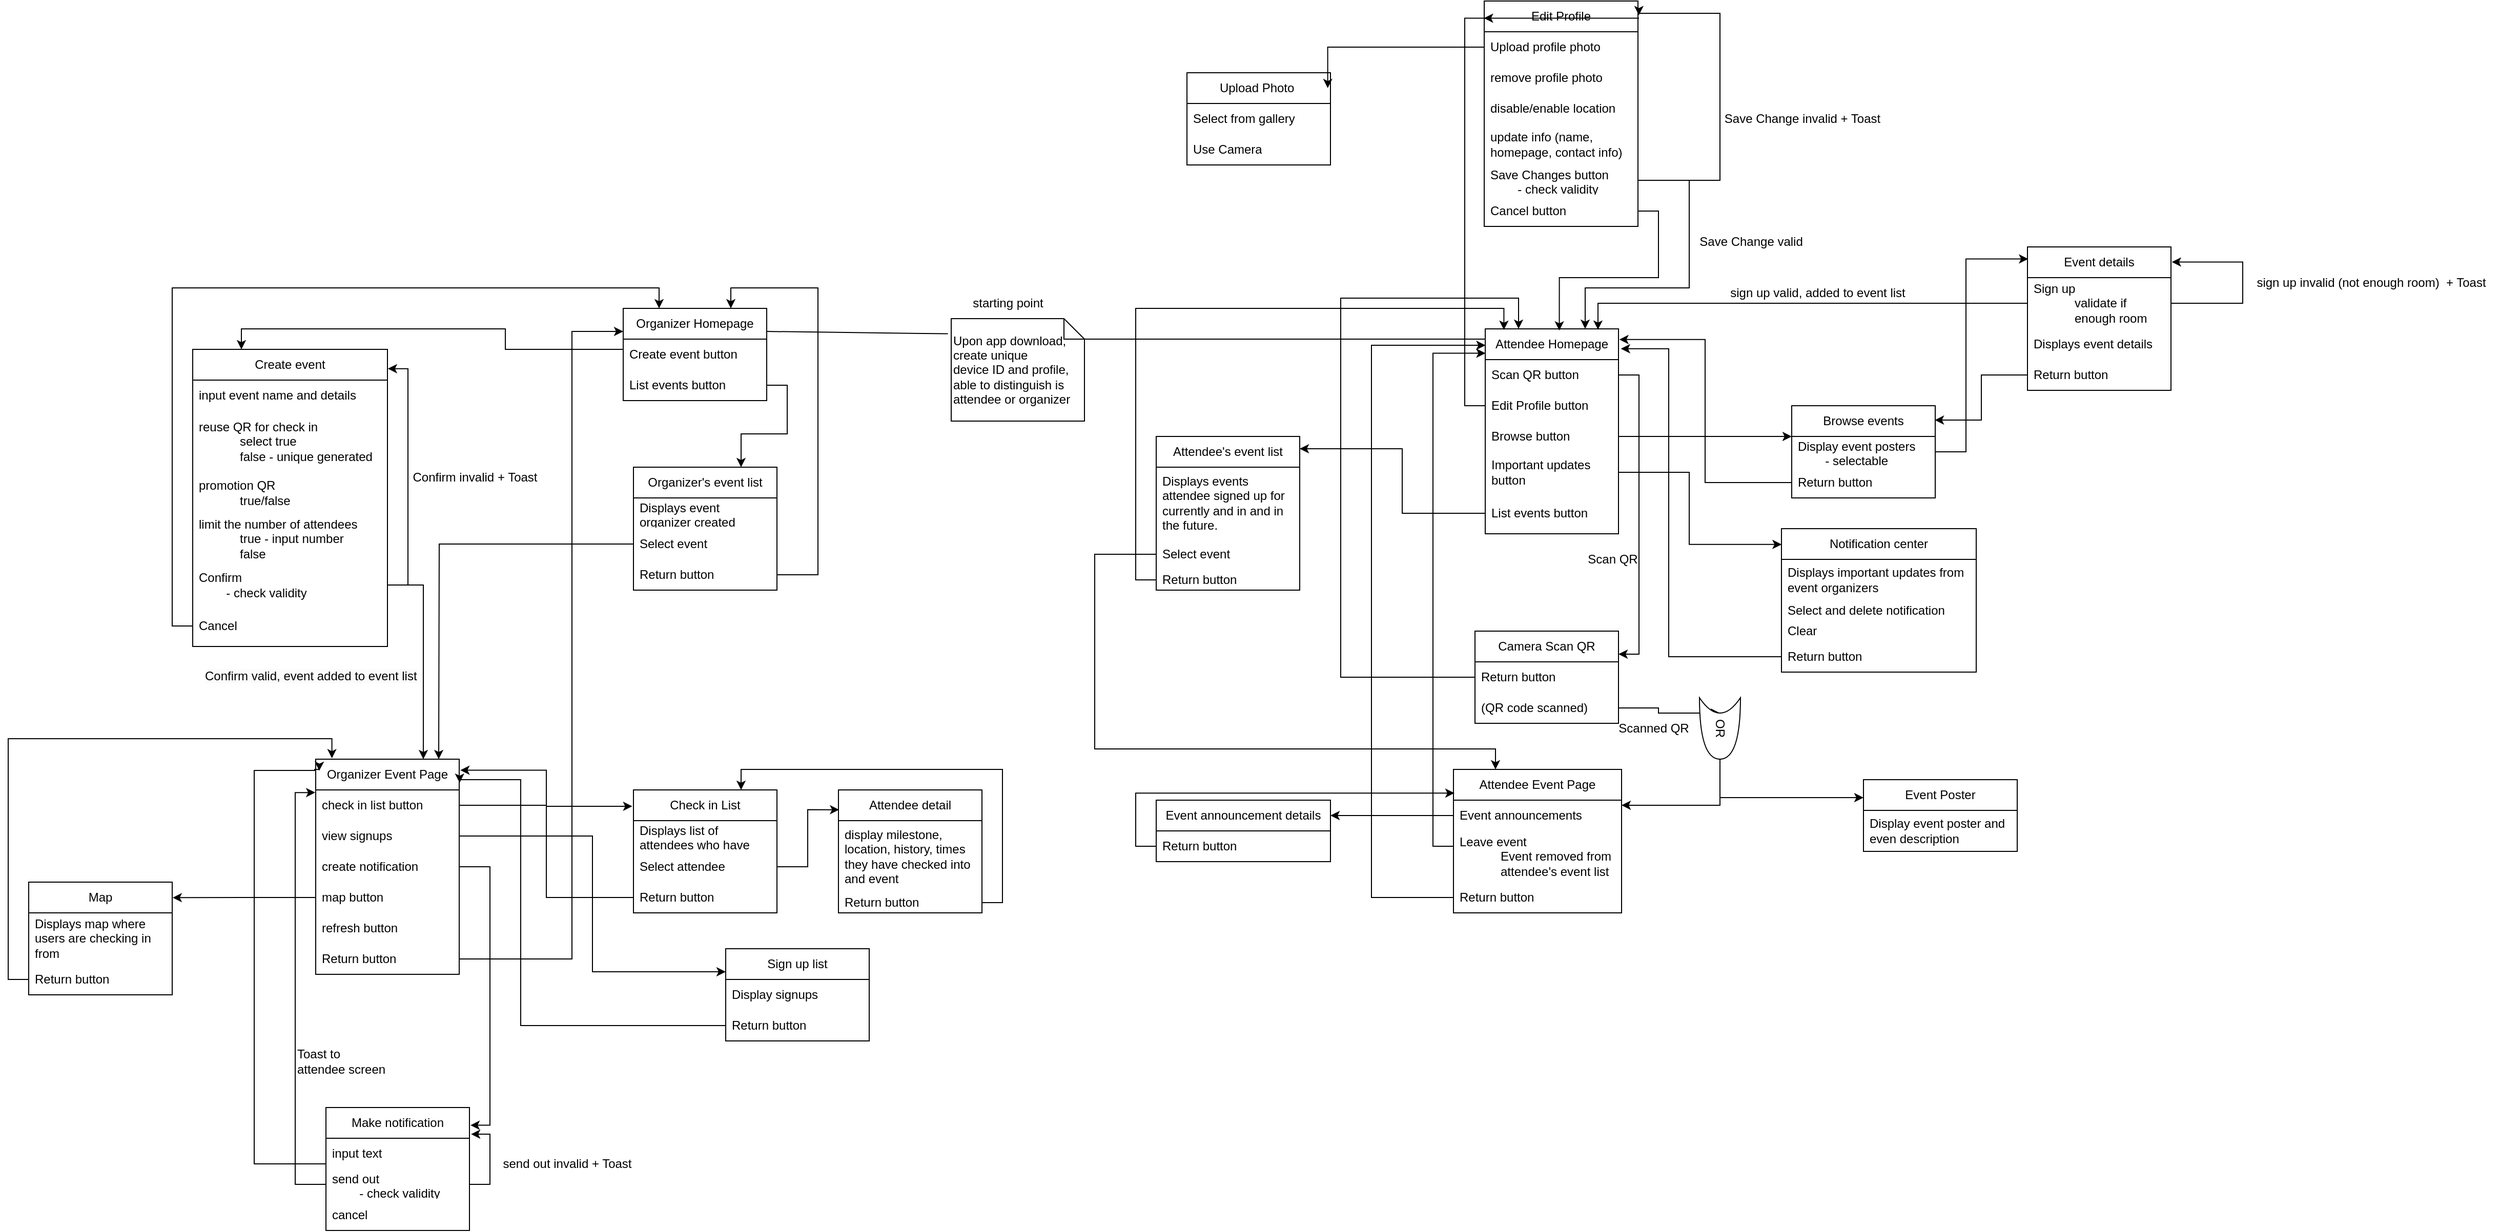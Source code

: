 <mxfile version="23.1.4" type="github">
  <diagram name="Page-1" id="xZqrpQoWXWdg2QHDlLa8">
    <mxGraphModel dx="3256" dy="1878" grid="1" gridSize="10" guides="1" tooltips="1" connect="1" arrows="1" fold="1" page="1" pageScale="1" pageWidth="850" pageHeight="1100" math="0" shadow="0">
      <root>
        <mxCell id="0" />
        <mxCell id="1" parent="0" />
        <mxCell id="kmndzjtyYsxwTEhdyWk3-1" value="Attendee Homepage" style="swimlane;fontStyle=0;childLayout=stackLayout;horizontal=1;startSize=30;horizontalStack=0;resizeParent=1;resizeParentMax=0;resizeLast=0;collapsible=1;marginBottom=0;whiteSpace=wrap;html=1;" vertex="1" parent="1">
          <mxGeometry x="221" y="200" width="130" height="200" as="geometry" />
        </mxCell>
        <mxCell id="kmndzjtyYsxwTEhdyWk3-2" value="Scan QR button" style="text;strokeColor=none;fillColor=none;align=left;verticalAlign=middle;spacingLeft=4;spacingRight=4;overflow=hidden;points=[[0,0.5],[1,0.5]];portConstraint=eastwest;rotatable=0;whiteSpace=wrap;html=1;" vertex="1" parent="kmndzjtyYsxwTEhdyWk3-1">
          <mxGeometry y="30" width="130" height="30" as="geometry" />
        </mxCell>
        <mxCell id="kmndzjtyYsxwTEhdyWk3-4" value="Edit Profile button" style="text;strokeColor=none;fillColor=none;align=left;verticalAlign=middle;spacingLeft=4;spacingRight=4;overflow=hidden;points=[[0,0.5],[1,0.5]];portConstraint=eastwest;rotatable=0;whiteSpace=wrap;html=1;" vertex="1" parent="kmndzjtyYsxwTEhdyWk3-1">
          <mxGeometry y="60" width="130" height="30" as="geometry" />
        </mxCell>
        <mxCell id="kmndzjtyYsxwTEhdyWk3-76" value="Browse button" style="text;strokeColor=none;fillColor=none;align=left;verticalAlign=middle;spacingLeft=4;spacingRight=4;overflow=hidden;points=[[0,0.5],[1,0.5]];portConstraint=eastwest;rotatable=0;whiteSpace=wrap;html=1;" vertex="1" parent="kmndzjtyYsxwTEhdyWk3-1">
          <mxGeometry y="90" width="130" height="30" as="geometry" />
        </mxCell>
        <mxCell id="kmndzjtyYsxwTEhdyWk3-98" value="Important updates button" style="text;strokeColor=none;fillColor=none;align=left;verticalAlign=middle;spacingLeft=4;spacingRight=4;overflow=hidden;points=[[0,0.5],[1,0.5]];portConstraint=eastwest;rotatable=0;whiteSpace=wrap;html=1;" vertex="1" parent="kmndzjtyYsxwTEhdyWk3-1">
          <mxGeometry y="120" width="130" height="40" as="geometry" />
        </mxCell>
        <mxCell id="kmndzjtyYsxwTEhdyWk3-111" value="List events button" style="text;strokeColor=none;fillColor=none;align=left;verticalAlign=middle;spacingLeft=4;spacingRight=4;overflow=hidden;points=[[0,0.5],[1,0.5]];portConstraint=eastwest;rotatable=0;whiteSpace=wrap;html=1;" vertex="1" parent="kmndzjtyYsxwTEhdyWk3-1">
          <mxGeometry y="160" width="130" height="40" as="geometry" />
        </mxCell>
        <mxCell id="kmndzjtyYsxwTEhdyWk3-5" value="Edit Profile" style="swimlane;fontStyle=0;childLayout=stackLayout;horizontal=1;startSize=30;horizontalStack=0;resizeParent=1;resizeParentMax=0;resizeLast=0;collapsible=1;marginBottom=0;whiteSpace=wrap;html=1;" vertex="1" parent="1">
          <mxGeometry x="220" y="-120" width="150" height="220" as="geometry" />
        </mxCell>
        <mxCell id="kmndzjtyYsxwTEhdyWk3-6" value="Upload profile photo" style="text;strokeColor=none;fillColor=none;align=left;verticalAlign=middle;spacingLeft=4;spacingRight=4;overflow=hidden;points=[[0,0.5],[1,0.5]];portConstraint=eastwest;rotatable=0;whiteSpace=wrap;html=1;" vertex="1" parent="kmndzjtyYsxwTEhdyWk3-5">
          <mxGeometry y="30" width="150" height="30" as="geometry" />
        </mxCell>
        <mxCell id="kmndzjtyYsxwTEhdyWk3-7" value="remove profile photo" style="text;strokeColor=none;fillColor=none;align=left;verticalAlign=middle;spacingLeft=4;spacingRight=4;overflow=hidden;points=[[0,0.5],[1,0.5]];portConstraint=eastwest;rotatable=0;whiteSpace=wrap;html=1;" vertex="1" parent="kmndzjtyYsxwTEhdyWk3-5">
          <mxGeometry y="60" width="150" height="30" as="geometry" />
        </mxCell>
        <mxCell id="kmndzjtyYsxwTEhdyWk3-8" value="disable/enable location" style="text;strokeColor=none;fillColor=none;align=left;verticalAlign=middle;spacingLeft=4;spacingRight=4;overflow=hidden;points=[[0,0.5],[1,0.5]];portConstraint=eastwest;rotatable=0;whiteSpace=wrap;html=1;" vertex="1" parent="kmndzjtyYsxwTEhdyWk3-5">
          <mxGeometry y="90" width="150" height="30" as="geometry" />
        </mxCell>
        <mxCell id="kmndzjtyYsxwTEhdyWk3-9" value="update info (name, homepage, contact info)" style="text;strokeColor=none;fillColor=none;align=left;verticalAlign=middle;spacingLeft=4;spacingRight=4;overflow=hidden;points=[[0,0.5],[1,0.5]];portConstraint=eastwest;rotatable=0;whiteSpace=wrap;html=1;" vertex="1" parent="kmndzjtyYsxwTEhdyWk3-5">
          <mxGeometry y="120" width="150" height="40" as="geometry" />
        </mxCell>
        <mxCell id="kmndzjtyYsxwTEhdyWk3-10" value="Save Changes button&lt;br&gt;&lt;span style=&quot;white-space: pre;&quot;&gt;&#x9;&lt;/span&gt;- check validity" style="text;strokeColor=none;fillColor=none;align=left;verticalAlign=middle;spacingLeft=4;spacingRight=4;overflow=hidden;points=[[0,0.5],[1,0.5]];portConstraint=eastwest;rotatable=0;whiteSpace=wrap;html=1;" vertex="1" parent="kmndzjtyYsxwTEhdyWk3-5">
          <mxGeometry y="160" width="150" height="30" as="geometry" />
        </mxCell>
        <mxCell id="kmndzjtyYsxwTEhdyWk3-11" value="Cancel button" style="text;strokeColor=none;fillColor=none;align=left;verticalAlign=middle;spacingLeft=4;spacingRight=4;overflow=hidden;points=[[0,0.5],[1,0.5]];portConstraint=eastwest;rotatable=0;whiteSpace=wrap;html=1;" vertex="1" parent="kmndzjtyYsxwTEhdyWk3-5">
          <mxGeometry y="190" width="150" height="30" as="geometry" />
        </mxCell>
        <mxCell id="kmndzjtyYsxwTEhdyWk3-12" style="edgeStyle=orthogonalEdgeStyle;rounded=0;orthogonalLoop=1;jettySize=auto;html=1;exitX=1;exitY=0.5;exitDx=0;exitDy=0;entryX=1.006;entryY=0.063;entryDx=0;entryDy=0;entryPerimeter=0;" edge="1" parent="kmndzjtyYsxwTEhdyWk3-5" source="kmndzjtyYsxwTEhdyWk3-10" target="kmndzjtyYsxwTEhdyWk3-5">
          <mxGeometry relative="1" as="geometry">
            <Array as="points">
              <mxPoint x="230" y="175" />
              <mxPoint x="230" y="12" />
              <mxPoint x="151" y="12" />
            </Array>
          </mxGeometry>
        </mxCell>
        <mxCell id="kmndzjtyYsxwTEhdyWk3-14" value="Save Change valid" style="text;html=1;align=center;verticalAlign=middle;resizable=0;points=[];autosize=1;strokeColor=none;fillColor=none;" vertex="1" parent="1">
          <mxGeometry x="420" y="100" width="120" height="30" as="geometry" />
        </mxCell>
        <mxCell id="kmndzjtyYsxwTEhdyWk3-15" style="edgeStyle=orthogonalEdgeStyle;rounded=0;orthogonalLoop=1;jettySize=auto;html=1;exitX=0;exitY=0.5;exitDx=0;exitDy=0;entryX=-0.002;entryY=0.076;entryDx=0;entryDy=0;entryPerimeter=0;" edge="1" parent="1" source="kmndzjtyYsxwTEhdyWk3-4" target="kmndzjtyYsxwTEhdyWk3-5">
          <mxGeometry relative="1" as="geometry" />
        </mxCell>
        <mxCell id="kmndzjtyYsxwTEhdyWk3-17" style="edgeStyle=orthogonalEdgeStyle;rounded=0;orthogonalLoop=1;jettySize=auto;html=1;exitX=1;exitY=0.5;exitDx=0;exitDy=0;entryX=0.556;entryY=0.008;entryDx=0;entryDy=0;entryPerimeter=0;" edge="1" parent="1" source="kmndzjtyYsxwTEhdyWk3-11" target="kmndzjtyYsxwTEhdyWk3-1">
          <mxGeometry relative="1" as="geometry" />
        </mxCell>
        <mxCell id="kmndzjtyYsxwTEhdyWk3-19" value="Save Change invalid + Toast" style="text;html=1;align=center;verticalAlign=middle;resizable=0;points=[];autosize=1;strokeColor=none;fillColor=none;" vertex="1" parent="1">
          <mxGeometry x="440" y="-20" width="180" height="30" as="geometry" />
        </mxCell>
        <mxCell id="kmndzjtyYsxwTEhdyWk3-20" value="Upload Photo&amp;nbsp;" style="swimlane;fontStyle=0;childLayout=stackLayout;horizontal=1;startSize=30;horizontalStack=0;resizeParent=1;resizeParentMax=0;resizeLast=0;collapsible=1;marginBottom=0;whiteSpace=wrap;html=1;" vertex="1" parent="1">
          <mxGeometry x="-70" y="-50" width="140" height="90" as="geometry" />
        </mxCell>
        <mxCell id="kmndzjtyYsxwTEhdyWk3-21" value="Select from gallery" style="text;strokeColor=none;fillColor=none;align=left;verticalAlign=middle;spacingLeft=4;spacingRight=4;overflow=hidden;points=[[0,0.5],[1,0.5]];portConstraint=eastwest;rotatable=0;whiteSpace=wrap;html=1;" vertex="1" parent="kmndzjtyYsxwTEhdyWk3-20">
          <mxGeometry y="30" width="140" height="30" as="geometry" />
        </mxCell>
        <mxCell id="kmndzjtyYsxwTEhdyWk3-22" value="Use Camera" style="text;strokeColor=none;fillColor=none;align=left;verticalAlign=middle;spacingLeft=4;spacingRight=4;overflow=hidden;points=[[0,0.5],[1,0.5]];portConstraint=eastwest;rotatable=0;whiteSpace=wrap;html=1;" vertex="1" parent="kmndzjtyYsxwTEhdyWk3-20">
          <mxGeometry y="60" width="140" height="30" as="geometry" />
        </mxCell>
        <mxCell id="kmndzjtyYsxwTEhdyWk3-23" style="edgeStyle=orthogonalEdgeStyle;rounded=0;orthogonalLoop=1;jettySize=auto;html=1;exitX=0;exitY=0.5;exitDx=0;exitDy=0;entryX=0.981;entryY=0.167;entryDx=0;entryDy=0;entryPerimeter=0;" edge="1" parent="1" source="kmndzjtyYsxwTEhdyWk3-6" target="kmndzjtyYsxwTEhdyWk3-20">
          <mxGeometry relative="1" as="geometry" />
        </mxCell>
        <mxCell id="kmndzjtyYsxwTEhdyWk3-25" value="Upon app download, create unique&lt;br style=&quot;border-color: var(--border-color);&quot;&gt;&lt;span class=&quot;custom-cursor-default-hover&quot; style=&quot;&quot;&gt;device ID and profile, able to distinguish is attendee or organizer&lt;/span&gt;" style="shape=note;size=20;whiteSpace=wrap;html=1;align=left;" vertex="1" parent="1">
          <mxGeometry x="-300" y="190" width="130" height="100" as="geometry" />
        </mxCell>
        <mxCell id="kmndzjtyYsxwTEhdyWk3-26" value="" style="endArrow=none;html=1;rounded=0;entryX=0.008;entryY=0.152;entryDx=0;entryDy=0;entryPerimeter=0;exitX=0;exitY=0;exitDx=130;exitDy=20;exitPerimeter=0;" edge="1" parent="1" source="kmndzjtyYsxwTEhdyWk3-25">
          <mxGeometry width="50" height="50" relative="1" as="geometry">
            <mxPoint x="65" y="211.76" as="sourcePoint" />
            <mxPoint x="221.04" y="210.0" as="targetPoint" />
          </mxGeometry>
        </mxCell>
        <mxCell id="kmndzjtyYsxwTEhdyWk3-27" value="Camera Scan QR" style="swimlane;fontStyle=0;childLayout=stackLayout;horizontal=1;startSize=30;horizontalStack=0;resizeParent=1;resizeParentMax=0;resizeLast=0;collapsible=1;marginBottom=0;whiteSpace=wrap;html=1;" vertex="1" parent="1">
          <mxGeometry x="211" y="495" width="140" height="90" as="geometry" />
        </mxCell>
        <mxCell id="kmndzjtyYsxwTEhdyWk3-28" value="Return button" style="text;strokeColor=none;fillColor=none;align=left;verticalAlign=middle;spacingLeft=4;spacingRight=4;overflow=hidden;points=[[0,0.5],[1,0.5]];portConstraint=eastwest;rotatable=0;whiteSpace=wrap;html=1;" vertex="1" parent="kmndzjtyYsxwTEhdyWk3-27">
          <mxGeometry y="30" width="140" height="30" as="geometry" />
        </mxCell>
        <mxCell id="kmndzjtyYsxwTEhdyWk3-29" value="(QR code scanned)" style="text;strokeColor=none;fillColor=none;align=left;verticalAlign=middle;spacingLeft=4;spacingRight=4;overflow=hidden;points=[[0,0.5],[1,0.5]];portConstraint=eastwest;rotatable=0;whiteSpace=wrap;html=1;" vertex="1" parent="kmndzjtyYsxwTEhdyWk3-27">
          <mxGeometry y="60" width="140" height="30" as="geometry" />
        </mxCell>
        <mxCell id="kmndzjtyYsxwTEhdyWk3-30" style="edgeStyle=orthogonalEdgeStyle;rounded=0;orthogonalLoop=1;jettySize=auto;html=1;exitX=1;exitY=0.5;exitDx=0;exitDy=0;entryX=1;entryY=0.25;entryDx=0;entryDy=0;" edge="1" parent="1" source="kmndzjtyYsxwTEhdyWk3-2" target="kmndzjtyYsxwTEhdyWk3-27">
          <mxGeometry relative="1" as="geometry" />
        </mxCell>
        <mxCell id="kmndzjtyYsxwTEhdyWk3-31" value="Attendee Event Page" style="swimlane;fontStyle=0;childLayout=stackLayout;horizontal=1;startSize=30;horizontalStack=0;resizeParent=1;resizeParentMax=0;resizeLast=0;collapsible=1;marginBottom=0;whiteSpace=wrap;html=1;" vertex="1" parent="1">
          <mxGeometry x="190" y="630" width="164" height="140" as="geometry" />
        </mxCell>
        <mxCell id="kmndzjtyYsxwTEhdyWk3-32" value="Event announcements&amp;nbsp;" style="text;strokeColor=none;fillColor=none;align=left;verticalAlign=middle;spacingLeft=4;spacingRight=4;overflow=hidden;points=[[0,0.5],[1,0.5]];portConstraint=eastwest;rotatable=0;whiteSpace=wrap;html=1;" vertex="1" parent="kmndzjtyYsxwTEhdyWk3-31">
          <mxGeometry y="30" width="164" height="30" as="geometry" />
        </mxCell>
        <mxCell id="kmndzjtyYsxwTEhdyWk3-33" value="Leave event&lt;br&gt;&lt;blockquote style=&quot;margin: 0 0 0 40px; border: none; padding: 0px;&quot;&gt;Event removed from attendee&#39;s event list&lt;/blockquote&gt;" style="text;strokeColor=none;fillColor=none;align=left;verticalAlign=middle;spacingLeft=4;spacingRight=4;overflow=hidden;points=[[0,0.5],[1,0.5]];portConstraint=eastwest;rotatable=0;whiteSpace=wrap;html=1;" vertex="1" parent="kmndzjtyYsxwTEhdyWk3-31">
          <mxGeometry y="60" width="164" height="50" as="geometry" />
        </mxCell>
        <mxCell id="kmndzjtyYsxwTEhdyWk3-112" value="Return button" style="text;strokeColor=none;fillColor=none;align=left;verticalAlign=middle;spacingLeft=4;spacingRight=4;overflow=hidden;points=[[0,0.5],[1,0.5]];portConstraint=eastwest;rotatable=0;whiteSpace=wrap;html=1;" vertex="1" parent="kmndzjtyYsxwTEhdyWk3-31">
          <mxGeometry y="110" width="164" height="30" as="geometry" />
        </mxCell>
        <mxCell id="kmndzjtyYsxwTEhdyWk3-34" style="edgeStyle=orthogonalEdgeStyle;rounded=0;orthogonalLoop=1;jettySize=auto;html=1;exitX=1;exitY=0.5;exitDx=0;exitDy=0;entryX=0.25;entryY=0.5;entryDx=0;entryDy=0;entryPerimeter=0;" edge="1" parent="1" source="kmndzjtyYsxwTEhdyWk3-29" target="kmndzjtyYsxwTEhdyWk3-90">
          <mxGeometry relative="1" as="geometry">
            <Array as="points">
              <mxPoint x="390" y="570" />
              <mxPoint x="390" y="575" />
            </Array>
          </mxGeometry>
        </mxCell>
        <mxCell id="kmndzjtyYsxwTEhdyWk3-35" value="Scanned QR" style="text;html=1;align=center;verticalAlign=middle;resizable=0;points=[];autosize=1;strokeColor=none;fillColor=none;" vertex="1" parent="1">
          <mxGeometry x="340" y="575" width="90" height="30" as="geometry" />
        </mxCell>
        <mxCell id="kmndzjtyYsxwTEhdyWk3-36" value="Event announcement details" style="swimlane;fontStyle=0;childLayout=stackLayout;horizontal=1;startSize=30;horizontalStack=0;resizeParent=1;resizeParentMax=0;resizeLast=0;collapsible=1;marginBottom=0;whiteSpace=wrap;html=1;" vertex="1" parent="1">
          <mxGeometry x="-100" y="660" width="170" height="60" as="geometry" />
        </mxCell>
        <mxCell id="kmndzjtyYsxwTEhdyWk3-37" value="Return button" style="text;strokeColor=none;fillColor=none;align=left;verticalAlign=middle;spacingLeft=4;spacingRight=4;overflow=hidden;points=[[0,0.5],[1,0.5]];portConstraint=eastwest;rotatable=0;whiteSpace=wrap;html=1;" vertex="1" parent="kmndzjtyYsxwTEhdyWk3-36">
          <mxGeometry y="30" width="170" height="30" as="geometry" />
        </mxCell>
        <mxCell id="kmndzjtyYsxwTEhdyWk3-38" style="edgeStyle=orthogonalEdgeStyle;rounded=0;orthogonalLoop=1;jettySize=auto;html=1;exitX=0;exitY=0.5;exitDx=0;exitDy=0;entryX=1;entryY=0.25;entryDx=0;entryDy=0;" edge="1" parent="1" source="kmndzjtyYsxwTEhdyWk3-32" target="kmndzjtyYsxwTEhdyWk3-36">
          <mxGeometry relative="1" as="geometry" />
        </mxCell>
        <mxCell id="kmndzjtyYsxwTEhdyWk3-39" style="edgeStyle=orthogonalEdgeStyle;rounded=0;orthogonalLoop=1;jettySize=auto;html=1;exitX=0;exitY=0.5;exitDx=0;exitDy=0;entryX=0.006;entryY=0.165;entryDx=0;entryDy=0;entryPerimeter=0;" edge="1" parent="1" source="kmndzjtyYsxwTEhdyWk3-37" target="kmndzjtyYsxwTEhdyWk3-31">
          <mxGeometry relative="1" as="geometry" />
        </mxCell>
        <mxCell id="kmndzjtyYsxwTEhdyWk3-40" value="Create event" style="swimlane;fontStyle=0;childLayout=stackLayout;horizontal=1;startSize=30;horizontalStack=0;resizeParent=1;resizeParentMax=0;resizeLast=0;collapsible=1;marginBottom=0;whiteSpace=wrap;html=1;" vertex="1" parent="1">
          <mxGeometry x="-1040" y="220" width="190" height="290" as="geometry" />
        </mxCell>
        <mxCell id="kmndzjtyYsxwTEhdyWk3-41" value="input event name and details" style="text;strokeColor=none;fillColor=none;align=left;verticalAlign=middle;spacingLeft=4;spacingRight=4;overflow=hidden;points=[[0,0.5],[1,0.5]];portConstraint=eastwest;rotatable=0;whiteSpace=wrap;html=1;" vertex="1" parent="kmndzjtyYsxwTEhdyWk3-40">
          <mxGeometry y="30" width="190" height="30" as="geometry" />
        </mxCell>
        <mxCell id="kmndzjtyYsxwTEhdyWk3-42" value="reuse QR for check in&lt;br&gt;&lt;blockquote style=&quot;margin: 0 0 0 40px; border: none; padding: 0px;&quot;&gt;select true&amp;nbsp;&lt;/blockquote&gt;&lt;blockquote style=&quot;margin: 0 0 0 40px; border: none; padding: 0px;&quot;&gt;false - unique generated&lt;/blockquote&gt;" style="text;strokeColor=none;fillColor=none;align=left;verticalAlign=middle;spacingLeft=4;spacingRight=4;overflow=hidden;points=[[0,0.5],[1,0.5]];portConstraint=eastwest;rotatable=0;whiteSpace=wrap;html=1;" vertex="1" parent="kmndzjtyYsxwTEhdyWk3-40">
          <mxGeometry y="60" width="190" height="60" as="geometry" />
        </mxCell>
        <mxCell id="kmndzjtyYsxwTEhdyWk3-150" value="promotion QR&lt;br&gt;&lt;blockquote style=&quot;margin: 0 0 0 40px; border: none; padding: 0px;&quot;&gt;true/false&lt;/blockquote&gt;" style="text;strokeColor=none;fillColor=none;align=left;verticalAlign=middle;spacingLeft=4;spacingRight=4;overflow=hidden;points=[[0,0.5],[1,0.5]];portConstraint=eastwest;rotatable=0;whiteSpace=wrap;html=1;" vertex="1" parent="kmndzjtyYsxwTEhdyWk3-40">
          <mxGeometry y="120" width="190" height="40" as="geometry" />
        </mxCell>
        <mxCell id="kmndzjtyYsxwTEhdyWk3-151" value="limit the number of attendees&lt;blockquote style=&quot;margin: 0 0 0 40px; border: none; padding: 0px;&quot;&gt;true - input number&lt;/blockquote&gt;&lt;blockquote style=&quot;margin: 0 0 0 40px; border: none; padding: 0px;&quot;&gt;false&lt;/blockquote&gt;" style="text;strokeColor=none;fillColor=none;align=left;verticalAlign=middle;spacingLeft=4;spacingRight=4;overflow=hidden;points=[[0,0.5],[1,0.5]];portConstraint=eastwest;rotatable=0;whiteSpace=wrap;html=1;" vertex="1" parent="kmndzjtyYsxwTEhdyWk3-40">
          <mxGeometry y="160" width="190" height="50" as="geometry" />
        </mxCell>
        <mxCell id="kmndzjtyYsxwTEhdyWk3-44" value="Confirm&lt;br&gt;&lt;span style=&quot;white-space: pre;&quot;&gt;&#x9;&lt;/span&gt;- check validity" style="text;strokeColor=none;fillColor=none;align=left;verticalAlign=middle;spacingLeft=4;spacingRight=4;overflow=hidden;points=[[0,0.5],[1,0.5]];portConstraint=eastwest;rotatable=0;whiteSpace=wrap;html=1;" vertex="1" parent="kmndzjtyYsxwTEhdyWk3-40">
          <mxGeometry y="210" width="190" height="40" as="geometry" />
        </mxCell>
        <mxCell id="kmndzjtyYsxwTEhdyWk3-153" style="edgeStyle=orthogonalEdgeStyle;rounded=0;orthogonalLoop=1;jettySize=auto;html=1;exitX=1;exitY=0.5;exitDx=0;exitDy=0;entryX=1.002;entryY=0.065;entryDx=0;entryDy=0;entryPerimeter=0;" edge="1" parent="kmndzjtyYsxwTEhdyWk3-40" source="kmndzjtyYsxwTEhdyWk3-44" target="kmndzjtyYsxwTEhdyWk3-40">
          <mxGeometry relative="1" as="geometry" />
        </mxCell>
        <mxCell id="kmndzjtyYsxwTEhdyWk3-185" value="Cancel" style="text;strokeColor=none;fillColor=none;align=left;verticalAlign=middle;spacingLeft=4;spacingRight=4;overflow=hidden;points=[[0,0.5],[1,0.5]];portConstraint=eastwest;rotatable=0;whiteSpace=wrap;html=1;" vertex="1" parent="kmndzjtyYsxwTEhdyWk3-40">
          <mxGeometry y="250" width="190" height="40" as="geometry" />
        </mxCell>
        <mxCell id="kmndzjtyYsxwTEhdyWk3-45" style="edgeStyle=orthogonalEdgeStyle;rounded=0;orthogonalLoop=1;jettySize=auto;html=1;exitX=0;exitY=0.5;exitDx=0;exitDy=0;entryX=0.25;entryY=0;entryDx=0;entryDy=0;" edge="1" parent="1" source="kmndzjtyYsxwTEhdyWk3-28" target="kmndzjtyYsxwTEhdyWk3-1">
          <mxGeometry relative="1" as="geometry">
            <Array as="points">
              <mxPoint x="80" y="540" />
              <mxPoint x="80" y="170" />
              <mxPoint x="253" y="170" />
            </Array>
          </mxGeometry>
        </mxCell>
        <mxCell id="kmndzjtyYsxwTEhdyWk3-47" value="Confirm invalid + Toast" style="text;html=1;align=center;verticalAlign=middle;resizable=0;points=[];autosize=1;strokeColor=none;fillColor=none;" vertex="1" parent="1">
          <mxGeometry x="-840" y="330" width="150" height="30" as="geometry" />
        </mxCell>
        <mxCell id="kmndzjtyYsxwTEhdyWk3-48" value="Organizer Event Page" style="swimlane;fontStyle=0;childLayout=stackLayout;horizontal=1;startSize=30;horizontalStack=0;resizeParent=1;resizeParentMax=0;resizeLast=0;collapsible=1;marginBottom=0;whiteSpace=wrap;html=1;" vertex="1" parent="1">
          <mxGeometry x="-920" y="620" width="140" height="210" as="geometry" />
        </mxCell>
        <mxCell id="kmndzjtyYsxwTEhdyWk3-49" value="check in list button" style="text;strokeColor=none;fillColor=none;align=left;verticalAlign=middle;spacingLeft=4;spacingRight=4;overflow=hidden;points=[[0,0.5],[1,0.5]];portConstraint=eastwest;rotatable=0;whiteSpace=wrap;html=1;" vertex="1" parent="kmndzjtyYsxwTEhdyWk3-48">
          <mxGeometry y="30" width="140" height="30" as="geometry" />
        </mxCell>
        <mxCell id="kmndzjtyYsxwTEhdyWk3-154" value="view signups" style="text;strokeColor=none;fillColor=none;align=left;verticalAlign=middle;spacingLeft=4;spacingRight=4;overflow=hidden;points=[[0,0.5],[1,0.5]];portConstraint=eastwest;rotatable=0;whiteSpace=wrap;html=1;" vertex="1" parent="kmndzjtyYsxwTEhdyWk3-48">
          <mxGeometry y="60" width="140" height="30" as="geometry" />
        </mxCell>
        <mxCell id="kmndzjtyYsxwTEhdyWk3-50" value="create notification" style="text;strokeColor=none;fillColor=none;align=left;verticalAlign=middle;spacingLeft=4;spacingRight=4;overflow=hidden;points=[[0,0.5],[1,0.5]];portConstraint=eastwest;rotatable=0;whiteSpace=wrap;html=1;" vertex="1" parent="kmndzjtyYsxwTEhdyWk3-48">
          <mxGeometry y="90" width="140" height="30" as="geometry" />
        </mxCell>
        <mxCell id="kmndzjtyYsxwTEhdyWk3-148" value="map button" style="text;strokeColor=none;fillColor=none;align=left;verticalAlign=middle;spacingLeft=4;spacingRight=4;overflow=hidden;points=[[0,0.5],[1,0.5]];portConstraint=eastwest;rotatable=0;whiteSpace=wrap;html=1;" vertex="1" parent="kmndzjtyYsxwTEhdyWk3-48">
          <mxGeometry y="120" width="140" height="30" as="geometry" />
        </mxCell>
        <mxCell id="kmndzjtyYsxwTEhdyWk3-51" value="refresh button" style="text;strokeColor=none;fillColor=none;align=left;verticalAlign=middle;spacingLeft=4;spacingRight=4;overflow=hidden;points=[[0,0.5],[1,0.5]];portConstraint=eastwest;rotatable=0;whiteSpace=wrap;html=1;" vertex="1" parent="kmndzjtyYsxwTEhdyWk3-48">
          <mxGeometry y="150" width="140" height="30" as="geometry" />
        </mxCell>
        <mxCell id="kmndzjtyYsxwTEhdyWk3-190" value="Return button" style="text;strokeColor=none;fillColor=none;align=left;verticalAlign=middle;spacingLeft=4;spacingRight=4;overflow=hidden;points=[[0,0.5],[1,0.5]];portConstraint=eastwest;rotatable=0;whiteSpace=wrap;html=1;" vertex="1" parent="kmndzjtyYsxwTEhdyWk3-48">
          <mxGeometry y="180" width="140" height="30" as="geometry" />
        </mxCell>
        <mxCell id="kmndzjtyYsxwTEhdyWk3-52" style="edgeStyle=orthogonalEdgeStyle;rounded=0;orthogonalLoop=1;jettySize=auto;html=1;exitX=1;exitY=0.5;exitDx=0;exitDy=0;entryX=0.75;entryY=0;entryDx=0;entryDy=0;" edge="1" parent="1" source="kmndzjtyYsxwTEhdyWk3-44" target="kmndzjtyYsxwTEhdyWk3-48">
          <mxGeometry relative="1" as="geometry" />
        </mxCell>
        <mxCell id="kmndzjtyYsxwTEhdyWk3-53" value="&lt;span style=&quot;color: rgb(0, 0, 0); font-family: Helvetica; font-size: 12px; font-style: normal; font-variant-ligatures: normal; font-variant-caps: normal; font-weight: 400; letter-spacing: normal; orphans: 2; text-align: center; text-indent: 0px; text-transform: none; widows: 2; word-spacing: 0px; -webkit-text-stroke-width: 0px; background-color: rgb(251, 251, 251); text-decoration-thickness: initial; text-decoration-style: initial; text-decoration-color: initial; float: none; display: inline !important;&quot;&gt;Confirm valid, event added to event list&lt;/span&gt;" style="text;whiteSpace=wrap;html=1;" vertex="1" parent="1">
          <mxGeometry x="-1030" y="525" width="220" height="30" as="geometry" />
        </mxCell>
        <mxCell id="kmndzjtyYsxwTEhdyWk3-54" style="edgeStyle=orthogonalEdgeStyle;rounded=0;orthogonalLoop=1;jettySize=auto;html=1;exitX=0;exitY=0.5;exitDx=0;exitDy=0;entryX=0.002;entryY=0.119;entryDx=0;entryDy=0;entryPerimeter=0;" edge="1" parent="1" source="kmndzjtyYsxwTEhdyWk3-33" target="kmndzjtyYsxwTEhdyWk3-1">
          <mxGeometry relative="1" as="geometry">
            <Array as="points">
              <mxPoint x="190" y="705" />
              <mxPoint x="170" y="705" />
              <mxPoint x="170" y="224" />
            </Array>
          </mxGeometry>
        </mxCell>
        <mxCell id="kmndzjtyYsxwTEhdyWk3-58" value="Scan QR" style="text;html=1;align=center;verticalAlign=middle;resizable=0;points=[];autosize=1;strokeColor=none;fillColor=none;" vertex="1" parent="1">
          <mxGeometry x="310" y="410" width="70" height="30" as="geometry" />
        </mxCell>
        <mxCell id="kmndzjtyYsxwTEhdyWk3-59" value="Attendee detail" style="swimlane;fontStyle=0;childLayout=stackLayout;horizontal=1;startSize=30;horizontalStack=0;resizeParent=1;resizeParentMax=0;resizeLast=0;collapsible=1;marginBottom=0;whiteSpace=wrap;html=1;" vertex="1" parent="1">
          <mxGeometry x="-410" y="650" width="140" height="120" as="geometry" />
        </mxCell>
        <mxCell id="kmndzjtyYsxwTEhdyWk3-60" value="display&amp;nbsp;milestone, location, history, times they have checked into and event" style="text;strokeColor=none;fillColor=none;align=left;verticalAlign=middle;spacingLeft=4;spacingRight=4;overflow=hidden;points=[[0,0.5],[1,0.5]];portConstraint=eastwest;rotatable=0;whiteSpace=wrap;html=1;" vertex="1" parent="kmndzjtyYsxwTEhdyWk3-59">
          <mxGeometry y="30" width="140" height="70" as="geometry" />
        </mxCell>
        <mxCell id="kmndzjtyYsxwTEhdyWk3-61" value="Return button" style="text;strokeColor=none;fillColor=none;align=left;verticalAlign=middle;spacingLeft=4;spacingRight=4;overflow=hidden;points=[[0,0.5],[1,0.5]];portConstraint=eastwest;rotatable=0;whiteSpace=wrap;html=1;" vertex="1" parent="kmndzjtyYsxwTEhdyWk3-59">
          <mxGeometry y="100" width="140" height="20" as="geometry" />
        </mxCell>
        <mxCell id="kmndzjtyYsxwTEhdyWk3-63" value="Make notification" style="swimlane;fontStyle=0;childLayout=stackLayout;horizontal=1;startSize=30;horizontalStack=0;resizeParent=1;resizeParentMax=0;resizeLast=0;collapsible=1;marginBottom=0;whiteSpace=wrap;html=1;" vertex="1" parent="1">
          <mxGeometry x="-910" y="960" width="140" height="120" as="geometry" />
        </mxCell>
        <mxCell id="kmndzjtyYsxwTEhdyWk3-64" value="input text" style="text;strokeColor=none;fillColor=none;align=left;verticalAlign=middle;spacingLeft=4;spacingRight=4;overflow=hidden;points=[[0,0.5],[1,0.5]];portConstraint=eastwest;rotatable=0;whiteSpace=wrap;html=1;" vertex="1" parent="kmndzjtyYsxwTEhdyWk3-63">
          <mxGeometry y="30" width="140" height="30" as="geometry" />
        </mxCell>
        <mxCell id="kmndzjtyYsxwTEhdyWk3-65" value="send out&lt;br&gt;&lt;span style=&quot;white-space: pre;&quot;&gt;&#x9;&lt;/span&gt;- check validity" style="text;strokeColor=none;fillColor=none;align=left;verticalAlign=middle;spacingLeft=4;spacingRight=4;overflow=hidden;points=[[0,0.5],[1,0.5]];portConstraint=eastwest;rotatable=0;whiteSpace=wrap;html=1;" vertex="1" parent="kmndzjtyYsxwTEhdyWk3-63">
          <mxGeometry y="60" width="140" height="30" as="geometry" />
        </mxCell>
        <mxCell id="kmndzjtyYsxwTEhdyWk3-66" value="cancel" style="text;strokeColor=none;fillColor=none;align=left;verticalAlign=middle;spacingLeft=4;spacingRight=4;overflow=hidden;points=[[0,0.5],[1,0.5]];portConstraint=eastwest;rotatable=0;whiteSpace=wrap;html=1;" vertex="1" parent="kmndzjtyYsxwTEhdyWk3-63">
          <mxGeometry y="90" width="140" height="30" as="geometry" />
        </mxCell>
        <mxCell id="kmndzjtyYsxwTEhdyWk3-67" style="edgeStyle=orthogonalEdgeStyle;rounded=0;orthogonalLoop=1;jettySize=auto;html=1;exitX=1;exitY=0.5;exitDx=0;exitDy=0;entryX=1.011;entryY=-0.133;entryDx=0;entryDy=0;entryPerimeter=0;" edge="1" parent="kmndzjtyYsxwTEhdyWk3-63" source="kmndzjtyYsxwTEhdyWk3-65" target="kmndzjtyYsxwTEhdyWk3-64">
          <mxGeometry relative="1" as="geometry" />
        </mxCell>
        <mxCell id="kmndzjtyYsxwTEhdyWk3-68" style="edgeStyle=orthogonalEdgeStyle;rounded=0;orthogonalLoop=1;jettySize=auto;html=1;exitX=1;exitY=0.5;exitDx=0;exitDy=0;entryX=1.007;entryY=0.144;entryDx=0;entryDy=0;entryPerimeter=0;" edge="1" parent="1" source="kmndzjtyYsxwTEhdyWk3-50" target="kmndzjtyYsxwTEhdyWk3-63">
          <mxGeometry relative="1" as="geometry" />
        </mxCell>
        <mxCell id="kmndzjtyYsxwTEhdyWk3-69" style="edgeStyle=orthogonalEdgeStyle;rounded=0;orthogonalLoop=1;jettySize=auto;html=1;exitX=0;exitY=0.5;exitDx=0;exitDy=0;entryX=-0.003;entryY=0.155;entryDx=0;entryDy=0;entryPerimeter=0;" edge="1" parent="1" source="kmndzjtyYsxwTEhdyWk3-65" target="kmndzjtyYsxwTEhdyWk3-48">
          <mxGeometry relative="1" as="geometry" />
        </mxCell>
        <mxCell id="kmndzjtyYsxwTEhdyWk3-70" style="edgeStyle=orthogonalEdgeStyle;rounded=0;orthogonalLoop=1;jettySize=auto;html=1;exitX=0;exitY=0.5;exitDx=0;exitDy=0;entryX=0.024;entryY=0.054;entryDx=0;entryDy=0;entryPerimeter=0;" edge="1" parent="1" source="kmndzjtyYsxwTEhdyWk3-66" target="kmndzjtyYsxwTEhdyWk3-48">
          <mxGeometry relative="1" as="geometry">
            <Array as="points">
              <mxPoint x="-980" y="1015" />
              <mxPoint x="-980" y="631" />
              <mxPoint x="-921" y="631" />
              <mxPoint x="-921" y="630" />
            </Array>
          </mxGeometry>
        </mxCell>
        <mxCell id="kmndzjtyYsxwTEhdyWk3-71" value="starting point" style="text;html=1;align=center;verticalAlign=middle;resizable=0;points=[];autosize=1;strokeColor=none;fillColor=none;" vertex="1" parent="1">
          <mxGeometry x="-290" y="160" width="90" height="30" as="geometry" />
        </mxCell>
        <mxCell id="kmndzjtyYsxwTEhdyWk3-75" value="send out invalid + Toast" style="text;html=1;align=center;verticalAlign=middle;resizable=0;points=[];autosize=1;strokeColor=none;fillColor=none;" vertex="1" parent="1">
          <mxGeometry x="-750" y="1000" width="150" height="30" as="geometry" />
        </mxCell>
        <mxCell id="kmndzjtyYsxwTEhdyWk3-77" value="Browse events" style="swimlane;fontStyle=0;childLayout=stackLayout;horizontal=1;startSize=30;horizontalStack=0;resizeParent=1;resizeParentMax=0;resizeLast=0;collapsible=1;marginBottom=0;whiteSpace=wrap;html=1;" vertex="1" parent="1">
          <mxGeometry x="520" y="275" width="140" height="90" as="geometry" />
        </mxCell>
        <mxCell id="kmndzjtyYsxwTEhdyWk3-78" value="Display event posters&lt;br&gt;&lt;span style=&quot;white-space: pre;&quot;&gt;&#x9;&lt;/span&gt;- selectable&amp;nbsp;" style="text;strokeColor=none;fillColor=none;align=left;verticalAlign=middle;spacingLeft=4;spacingRight=4;overflow=hidden;points=[[0,0.5],[1,0.5]];portConstraint=eastwest;rotatable=0;whiteSpace=wrap;html=1;" vertex="1" parent="kmndzjtyYsxwTEhdyWk3-77">
          <mxGeometry y="30" width="140" height="30" as="geometry" />
        </mxCell>
        <mxCell id="kmndzjtyYsxwTEhdyWk3-80" value="Return button" style="text;strokeColor=none;fillColor=none;align=left;verticalAlign=middle;spacingLeft=4;spacingRight=4;overflow=hidden;points=[[0,0.5],[1,0.5]];portConstraint=eastwest;rotatable=0;whiteSpace=wrap;html=1;" vertex="1" parent="kmndzjtyYsxwTEhdyWk3-77">
          <mxGeometry y="60" width="140" height="30" as="geometry" />
        </mxCell>
        <mxCell id="kmndzjtyYsxwTEhdyWk3-81" style="edgeStyle=orthogonalEdgeStyle;rounded=0;orthogonalLoop=1;jettySize=auto;html=1;exitX=1;exitY=0.5;exitDx=0;exitDy=0;" edge="1" parent="1" source="kmndzjtyYsxwTEhdyWk3-76">
          <mxGeometry relative="1" as="geometry">
            <mxPoint x="520" y="305" as="targetPoint" />
          </mxGeometry>
        </mxCell>
        <mxCell id="kmndzjtyYsxwTEhdyWk3-82" value="Event details" style="swimlane;fontStyle=0;childLayout=stackLayout;horizontal=1;startSize=30;horizontalStack=0;resizeParent=1;resizeParentMax=0;resizeLast=0;collapsible=1;marginBottom=0;whiteSpace=wrap;html=1;" vertex="1" parent="1">
          <mxGeometry x="750" y="120" width="140" height="140" as="geometry" />
        </mxCell>
        <mxCell id="kmndzjtyYsxwTEhdyWk3-130" value="Sign up&lt;br&gt;&lt;blockquote style=&quot;margin: 0 0 0 40px; border: none; padding: 0px;&quot;&gt;validate if enough room&lt;/blockquote&gt;" style="text;strokeColor=none;fillColor=none;align=left;verticalAlign=middle;spacingLeft=4;spacingRight=4;overflow=hidden;points=[[0,0.5],[1,0.5]];portConstraint=eastwest;rotatable=0;whiteSpace=wrap;html=1;" vertex="1" parent="kmndzjtyYsxwTEhdyWk3-82">
          <mxGeometry y="30" width="140" height="50" as="geometry" />
        </mxCell>
        <mxCell id="kmndzjtyYsxwTEhdyWk3-83" value="Displays event details" style="text;strokeColor=none;fillColor=none;align=left;verticalAlign=middle;spacingLeft=4;spacingRight=4;overflow=hidden;points=[[0,0.5],[1,0.5]];portConstraint=eastwest;rotatable=0;whiteSpace=wrap;html=1;" vertex="1" parent="kmndzjtyYsxwTEhdyWk3-82">
          <mxGeometry y="80" width="140" height="30" as="geometry" />
        </mxCell>
        <mxCell id="kmndzjtyYsxwTEhdyWk3-84" value="Return button" style="text;strokeColor=none;fillColor=none;align=left;verticalAlign=middle;spacingLeft=4;spacingRight=4;overflow=hidden;points=[[0,0.5],[1,0.5]];portConstraint=eastwest;rotatable=0;whiteSpace=wrap;html=1;" vertex="1" parent="kmndzjtyYsxwTEhdyWk3-82">
          <mxGeometry y="110" width="140" height="30" as="geometry" />
        </mxCell>
        <mxCell id="kmndzjtyYsxwTEhdyWk3-131" style="edgeStyle=orthogonalEdgeStyle;rounded=0;orthogonalLoop=1;jettySize=auto;html=1;exitX=1;exitY=0.5;exitDx=0;exitDy=0;entryX=1.006;entryY=0.105;entryDx=0;entryDy=0;entryPerimeter=0;" edge="1" parent="kmndzjtyYsxwTEhdyWk3-82" source="kmndzjtyYsxwTEhdyWk3-130" target="kmndzjtyYsxwTEhdyWk3-82">
          <mxGeometry relative="1" as="geometry">
            <Array as="points">
              <mxPoint x="210" y="55" />
              <mxPoint x="210" y="15" />
            </Array>
          </mxGeometry>
        </mxCell>
        <mxCell id="kmndzjtyYsxwTEhdyWk3-89" style="edgeStyle=orthogonalEdgeStyle;rounded=0;orthogonalLoop=1;jettySize=auto;html=1;exitX=0;exitY=0.5;exitDx=0;exitDy=0;entryX=1.006;entryY=0.052;entryDx=0;entryDy=0;entryPerimeter=0;" edge="1" parent="1" source="kmndzjtyYsxwTEhdyWk3-80" target="kmndzjtyYsxwTEhdyWk3-1">
          <mxGeometry relative="1" as="geometry" />
        </mxCell>
        <mxCell id="kmndzjtyYsxwTEhdyWk3-91" style="edgeStyle=orthogonalEdgeStyle;rounded=0;orthogonalLoop=1;jettySize=auto;html=1;exitX=1;exitY=0.5;exitDx=0;exitDy=0;exitPerimeter=0;entryX=1;entryY=0.25;entryDx=0;entryDy=0;" edge="1" parent="1" source="kmndzjtyYsxwTEhdyWk3-90" target="kmndzjtyYsxwTEhdyWk3-31">
          <mxGeometry relative="1" as="geometry" />
        </mxCell>
        <mxCell id="kmndzjtyYsxwTEhdyWk3-110" style="edgeStyle=orthogonalEdgeStyle;rounded=0;orthogonalLoop=1;jettySize=auto;html=1;exitX=1;exitY=0.5;exitDx=0;exitDy=0;exitPerimeter=0;entryX=0;entryY=0.25;entryDx=0;entryDy=0;" edge="1" parent="1" source="kmndzjtyYsxwTEhdyWk3-90" target="kmndzjtyYsxwTEhdyWk3-93">
          <mxGeometry relative="1" as="geometry" />
        </mxCell>
        <mxCell id="kmndzjtyYsxwTEhdyWk3-90" value="OR" style="shape=xor;whiteSpace=wrap;html=1;rotation=90;" vertex="1" parent="1">
          <mxGeometry x="420" y="570" width="60" height="40" as="geometry" />
        </mxCell>
        <mxCell id="kmndzjtyYsxwTEhdyWk3-93" value="Event Poster" style="swimlane;fontStyle=0;childLayout=stackLayout;horizontal=1;startSize=30;horizontalStack=0;resizeParent=1;resizeParentMax=0;resizeLast=0;collapsible=1;marginBottom=0;whiteSpace=wrap;html=1;" vertex="1" parent="1">
          <mxGeometry x="590" y="640" width="150" height="70" as="geometry" />
        </mxCell>
        <mxCell id="kmndzjtyYsxwTEhdyWk3-94" value="Display event poster and even description" style="text;strokeColor=none;fillColor=none;align=left;verticalAlign=middle;spacingLeft=4;spacingRight=4;overflow=hidden;points=[[0,0.5],[1,0.5]];portConstraint=eastwest;rotatable=0;whiteSpace=wrap;html=1;" vertex="1" parent="kmndzjtyYsxwTEhdyWk3-93">
          <mxGeometry y="30" width="150" height="40" as="geometry" />
        </mxCell>
        <mxCell id="kmndzjtyYsxwTEhdyWk3-99" style="edgeStyle=orthogonalEdgeStyle;rounded=0;orthogonalLoop=1;jettySize=auto;html=1;exitX=1;exitY=0.5;exitDx=0;exitDy=0;entryX=0.75;entryY=0;entryDx=0;entryDy=0;" edge="1" parent="1" source="kmndzjtyYsxwTEhdyWk3-10" target="kmndzjtyYsxwTEhdyWk3-1">
          <mxGeometry relative="1" as="geometry">
            <Array as="points">
              <mxPoint x="420" y="55" />
              <mxPoint x="420" y="160" />
              <mxPoint x="319" y="160" />
            </Array>
          </mxGeometry>
        </mxCell>
        <mxCell id="kmndzjtyYsxwTEhdyWk3-100" value="Notification center" style="swimlane;fontStyle=0;childLayout=stackLayout;horizontal=1;startSize=30;horizontalStack=0;resizeParent=1;resizeParentMax=0;resizeLast=0;collapsible=1;marginBottom=0;whiteSpace=wrap;html=1;" vertex="1" parent="1">
          <mxGeometry x="510" y="395" width="190" height="140" as="geometry" />
        </mxCell>
        <mxCell id="kmndzjtyYsxwTEhdyWk3-101" value="Displays important updates from event organizers" style="text;strokeColor=none;fillColor=none;align=left;verticalAlign=middle;spacingLeft=4;spacingRight=4;overflow=hidden;points=[[0,0.5],[1,0.5]];portConstraint=eastwest;rotatable=0;whiteSpace=wrap;html=1;" vertex="1" parent="kmndzjtyYsxwTEhdyWk3-100">
          <mxGeometry y="30" width="190" height="40" as="geometry" />
        </mxCell>
        <mxCell id="kmndzjtyYsxwTEhdyWk3-104" value="Select and delete notification" style="text;strokeColor=none;fillColor=none;align=left;verticalAlign=middle;spacingLeft=4;spacingRight=4;overflow=hidden;points=[[0,0.5],[1,0.5]];portConstraint=eastwest;rotatable=0;whiteSpace=wrap;html=1;" vertex="1" parent="kmndzjtyYsxwTEhdyWk3-100">
          <mxGeometry y="70" width="190" height="20" as="geometry" />
        </mxCell>
        <mxCell id="kmndzjtyYsxwTEhdyWk3-105" value="Clear" style="text;strokeColor=none;fillColor=none;align=left;verticalAlign=middle;spacingLeft=4;spacingRight=4;overflow=hidden;points=[[0,0.5],[1,0.5]];portConstraint=eastwest;rotatable=0;whiteSpace=wrap;html=1;" vertex="1" parent="kmndzjtyYsxwTEhdyWk3-100">
          <mxGeometry y="90" width="190" height="20" as="geometry" />
        </mxCell>
        <mxCell id="kmndzjtyYsxwTEhdyWk3-106" value="Return button" style="text;strokeColor=none;fillColor=none;align=left;verticalAlign=middle;spacingLeft=4;spacingRight=4;overflow=hidden;points=[[0,0.5],[1,0.5]];portConstraint=eastwest;rotatable=0;whiteSpace=wrap;html=1;" vertex="1" parent="kmndzjtyYsxwTEhdyWk3-100">
          <mxGeometry y="110" width="190" height="30" as="geometry" />
        </mxCell>
        <mxCell id="kmndzjtyYsxwTEhdyWk3-107" style="edgeStyle=orthogonalEdgeStyle;rounded=0;orthogonalLoop=1;jettySize=auto;html=1;exitX=1;exitY=0.5;exitDx=0;exitDy=0;entryX=0.001;entryY=0.11;entryDx=0;entryDy=0;entryPerimeter=0;" edge="1" parent="1" source="kmndzjtyYsxwTEhdyWk3-98" target="kmndzjtyYsxwTEhdyWk3-100">
          <mxGeometry relative="1" as="geometry">
            <Array as="points">
              <mxPoint x="420" y="340" />
              <mxPoint x="420" y="410" />
            </Array>
          </mxGeometry>
        </mxCell>
        <mxCell id="kmndzjtyYsxwTEhdyWk3-109" style="edgeStyle=orthogonalEdgeStyle;rounded=0;orthogonalLoop=1;jettySize=auto;html=1;exitX=0;exitY=0.5;exitDx=0;exitDy=0;entryX=1.018;entryY=-0.354;entryDx=0;entryDy=0;entryPerimeter=0;" edge="1" parent="1" source="kmndzjtyYsxwTEhdyWk3-106" target="kmndzjtyYsxwTEhdyWk3-2">
          <mxGeometry relative="1" as="geometry">
            <Array as="points">
              <mxPoint x="400" y="520" />
              <mxPoint x="400" y="219" />
            </Array>
          </mxGeometry>
        </mxCell>
        <mxCell id="kmndzjtyYsxwTEhdyWk3-113" style="edgeStyle=orthogonalEdgeStyle;rounded=0;orthogonalLoop=1;jettySize=auto;html=1;exitX=0;exitY=0.5;exitDx=0;exitDy=0;entryX=0.002;entryY=0.08;entryDx=0;entryDy=0;entryPerimeter=0;" edge="1" parent="1" source="kmndzjtyYsxwTEhdyWk3-112" target="kmndzjtyYsxwTEhdyWk3-1">
          <mxGeometry relative="1" as="geometry">
            <Array as="points">
              <mxPoint x="110" y="755" />
              <mxPoint x="110" y="216" />
            </Array>
          </mxGeometry>
        </mxCell>
        <mxCell id="kmndzjtyYsxwTEhdyWk3-119" value="Attendee&#39;s event list" style="swimlane;fontStyle=0;childLayout=stackLayout;horizontal=1;startSize=30;horizontalStack=0;resizeParent=1;resizeParentMax=0;resizeLast=0;collapsible=1;marginBottom=0;whiteSpace=wrap;html=1;" vertex="1" parent="1">
          <mxGeometry x="-100" y="305" width="140" height="150" as="geometry" />
        </mxCell>
        <mxCell id="kmndzjtyYsxwTEhdyWk3-120" value="Displays&amp;nbsp;events attendee signed up for currently and in and in the future." style="text;strokeColor=none;fillColor=none;align=left;verticalAlign=middle;spacingLeft=4;spacingRight=4;overflow=hidden;points=[[0,0.5],[1,0.5]];portConstraint=eastwest;rotatable=0;whiteSpace=wrap;html=1;" vertex="1" parent="kmndzjtyYsxwTEhdyWk3-119">
          <mxGeometry y="30" width="140" height="70" as="geometry" />
        </mxCell>
        <mxCell id="kmndzjtyYsxwTEhdyWk3-128" value="Select event" style="text;strokeColor=none;fillColor=none;align=left;verticalAlign=middle;spacingLeft=4;spacingRight=4;overflow=hidden;points=[[0,0.5],[1,0.5]];portConstraint=eastwest;rotatable=0;whiteSpace=wrap;html=1;" vertex="1" parent="kmndzjtyYsxwTEhdyWk3-119">
          <mxGeometry y="100" width="140" height="30" as="geometry" />
        </mxCell>
        <mxCell id="kmndzjtyYsxwTEhdyWk3-124" value="Return button" style="text;strokeColor=none;fillColor=none;align=left;verticalAlign=middle;spacingLeft=4;spacingRight=4;overflow=hidden;points=[[0,0.5],[1,0.5]];portConstraint=eastwest;rotatable=0;whiteSpace=wrap;html=1;" vertex="1" parent="kmndzjtyYsxwTEhdyWk3-119">
          <mxGeometry y="130" width="140" height="20" as="geometry" />
        </mxCell>
        <mxCell id="kmndzjtyYsxwTEhdyWk3-123" style="edgeStyle=orthogonalEdgeStyle;rounded=0;orthogonalLoop=1;jettySize=auto;html=1;exitX=0;exitY=0.5;exitDx=0;exitDy=0;" edge="1" parent="1" source="kmndzjtyYsxwTEhdyWk3-111">
          <mxGeometry relative="1" as="geometry">
            <mxPoint x="40" y="317" as="targetPoint" />
            <Array as="points">
              <mxPoint x="140" y="380" />
              <mxPoint x="140" y="317" />
            </Array>
          </mxGeometry>
        </mxCell>
        <mxCell id="kmndzjtyYsxwTEhdyWk3-126" style="edgeStyle=orthogonalEdgeStyle;rounded=0;orthogonalLoop=1;jettySize=auto;html=1;exitX=0;exitY=0.5;exitDx=0;exitDy=0;entryX=0.14;entryY=0.005;entryDx=0;entryDy=0;entryPerimeter=0;" edge="1" parent="1" source="kmndzjtyYsxwTEhdyWk3-124" target="kmndzjtyYsxwTEhdyWk3-1">
          <mxGeometry relative="1" as="geometry" />
        </mxCell>
        <mxCell id="kmndzjtyYsxwTEhdyWk3-129" style="edgeStyle=orthogonalEdgeStyle;rounded=0;orthogonalLoop=1;jettySize=auto;html=1;exitX=0;exitY=0.5;exitDx=0;exitDy=0;entryX=0.25;entryY=0;entryDx=0;entryDy=0;" edge="1" parent="1" source="kmndzjtyYsxwTEhdyWk3-128" target="kmndzjtyYsxwTEhdyWk3-31">
          <mxGeometry relative="1" as="geometry">
            <Array as="points">
              <mxPoint x="-160" y="420" />
              <mxPoint x="-160" y="610" />
              <mxPoint x="231" y="610" />
            </Array>
          </mxGeometry>
        </mxCell>
        <mxCell id="kmndzjtyYsxwTEhdyWk3-132" value="sign up invalid (not enough room)&amp;nbsp; + Toast" style="text;html=1;align=center;verticalAlign=middle;resizable=0;points=[];autosize=1;strokeColor=none;fillColor=none;" vertex="1" parent="1">
          <mxGeometry x="960" y="140" width="250" height="30" as="geometry" />
        </mxCell>
        <mxCell id="kmndzjtyYsxwTEhdyWk3-134" style="edgeStyle=orthogonalEdgeStyle;rounded=0;orthogonalLoop=1;jettySize=auto;html=1;exitX=1;exitY=0.5;exitDx=0;exitDy=0;entryX=0.005;entryY=0.084;entryDx=0;entryDy=0;entryPerimeter=0;" edge="1" parent="1" source="kmndzjtyYsxwTEhdyWk3-78" target="kmndzjtyYsxwTEhdyWk3-82">
          <mxGeometry relative="1" as="geometry">
            <Array as="points">
              <mxPoint x="690" y="320" />
              <mxPoint x="690" y="132" />
            </Array>
          </mxGeometry>
        </mxCell>
        <mxCell id="kmndzjtyYsxwTEhdyWk3-135" style="edgeStyle=orthogonalEdgeStyle;rounded=0;orthogonalLoop=1;jettySize=auto;html=1;exitX=0;exitY=0.5;exitDx=0;exitDy=0;entryX=0.997;entryY=0.156;entryDx=0;entryDy=0;entryPerimeter=0;" edge="1" parent="1" source="kmndzjtyYsxwTEhdyWk3-84" target="kmndzjtyYsxwTEhdyWk3-77">
          <mxGeometry relative="1" as="geometry" />
        </mxCell>
        <mxCell id="kmndzjtyYsxwTEhdyWk3-137" style="edgeStyle=orthogonalEdgeStyle;rounded=0;orthogonalLoop=1;jettySize=auto;html=1;exitX=0;exitY=0.5;exitDx=0;exitDy=0;entryX=0.846;entryY=0.004;entryDx=0;entryDy=0;entryPerimeter=0;" edge="1" parent="1" source="kmndzjtyYsxwTEhdyWk3-130" target="kmndzjtyYsxwTEhdyWk3-1">
          <mxGeometry relative="1" as="geometry" />
        </mxCell>
        <mxCell id="kmndzjtyYsxwTEhdyWk3-138" value="sign up valid, added to event list" style="text;html=1;align=center;verticalAlign=middle;resizable=0;points=[];autosize=1;strokeColor=none;fillColor=none;" vertex="1" parent="1">
          <mxGeometry x="450" y="150" width="190" height="30" as="geometry" />
        </mxCell>
        <mxCell id="kmndzjtyYsxwTEhdyWk3-147" style="edgeStyle=orthogonalEdgeStyle;rounded=0;orthogonalLoop=1;jettySize=auto;html=1;exitX=0;exitY=0.5;exitDx=0;exitDy=0;entryX=0.25;entryY=0;entryDx=0;entryDy=0;" edge="1" parent="1" source="kmndzjtyYsxwTEhdyWk3-142" target="kmndzjtyYsxwTEhdyWk3-40">
          <mxGeometry relative="1" as="geometry">
            <Array as="points">
              <mxPoint x="-620" y="220" />
              <mxPoint x="-735" y="220" />
              <mxPoint x="-735" y="200" />
              <mxPoint x="-992" y="200" />
            </Array>
          </mxGeometry>
        </mxCell>
        <mxCell id="kmndzjtyYsxwTEhdyWk3-141" value="Organizer Homepage" style="swimlane;fontStyle=0;childLayout=stackLayout;horizontal=1;startSize=30;horizontalStack=0;resizeParent=1;resizeParentMax=0;resizeLast=0;collapsible=1;marginBottom=0;whiteSpace=wrap;html=1;" vertex="1" parent="1">
          <mxGeometry x="-620" y="180" width="140" height="90" as="geometry" />
        </mxCell>
        <mxCell id="kmndzjtyYsxwTEhdyWk3-142" value="Create event button" style="text;strokeColor=none;fillColor=none;align=left;verticalAlign=middle;spacingLeft=4;spacingRight=4;overflow=hidden;points=[[0,0.5],[1,0.5]];portConstraint=eastwest;rotatable=0;whiteSpace=wrap;html=1;" vertex="1" parent="kmndzjtyYsxwTEhdyWk3-141">
          <mxGeometry y="30" width="140" height="30" as="geometry" />
        </mxCell>
        <mxCell id="kmndzjtyYsxwTEhdyWk3-152" value="List events button" style="text;strokeColor=none;fillColor=none;align=left;verticalAlign=middle;spacingLeft=4;spacingRight=4;overflow=hidden;points=[[0,0.5],[1,0.5]];portConstraint=eastwest;rotatable=0;whiteSpace=wrap;html=1;" vertex="1" parent="kmndzjtyYsxwTEhdyWk3-141">
          <mxGeometry y="60" width="140" height="30" as="geometry" />
        </mxCell>
        <mxCell id="kmndzjtyYsxwTEhdyWk3-155" value="Check in List" style="swimlane;fontStyle=0;childLayout=stackLayout;horizontal=1;startSize=30;horizontalStack=0;resizeParent=1;resizeParentMax=0;resizeLast=0;collapsible=1;marginBottom=0;whiteSpace=wrap;html=1;" vertex="1" parent="1">
          <mxGeometry x="-610" y="650" width="140" height="120" as="geometry" />
        </mxCell>
        <mxCell id="kmndzjtyYsxwTEhdyWk3-156" value="Displays&amp;nbsp;list of attendees who have checked in this event" style="text;strokeColor=none;fillColor=none;align=left;verticalAlign=middle;spacingLeft=4;spacingRight=4;overflow=hidden;points=[[0,0.5],[1,0.5]];portConstraint=eastwest;rotatable=0;whiteSpace=wrap;html=1;" vertex="1" parent="kmndzjtyYsxwTEhdyWk3-155">
          <mxGeometry y="30" width="140" height="30" as="geometry" />
        </mxCell>
        <mxCell id="kmndzjtyYsxwTEhdyWk3-157" value="Select attendee" style="text;strokeColor=none;fillColor=none;align=left;verticalAlign=middle;spacingLeft=4;spacingRight=4;overflow=hidden;points=[[0,0.5],[1,0.5]];portConstraint=eastwest;rotatable=0;whiteSpace=wrap;html=1;" vertex="1" parent="kmndzjtyYsxwTEhdyWk3-155">
          <mxGeometry y="60" width="140" height="30" as="geometry" />
        </mxCell>
        <mxCell id="kmndzjtyYsxwTEhdyWk3-158" value="Return button" style="text;strokeColor=none;fillColor=none;align=left;verticalAlign=middle;spacingLeft=4;spacingRight=4;overflow=hidden;points=[[0,0.5],[1,0.5]];portConstraint=eastwest;rotatable=0;whiteSpace=wrap;html=1;" vertex="1" parent="kmndzjtyYsxwTEhdyWk3-155">
          <mxGeometry y="90" width="140" height="30" as="geometry" />
        </mxCell>
        <mxCell id="kmndzjtyYsxwTEhdyWk3-160" style="edgeStyle=orthogonalEdgeStyle;rounded=0;orthogonalLoop=1;jettySize=auto;html=1;exitX=1;exitY=0.5;exitDx=0;exitDy=0;entryX=0.005;entryY=0.161;entryDx=0;entryDy=0;entryPerimeter=0;" edge="1" parent="1" source="kmndzjtyYsxwTEhdyWk3-157" target="kmndzjtyYsxwTEhdyWk3-59">
          <mxGeometry relative="1" as="geometry" />
        </mxCell>
        <mxCell id="kmndzjtyYsxwTEhdyWk3-161" style="edgeStyle=orthogonalEdgeStyle;rounded=0;orthogonalLoop=1;jettySize=auto;html=1;exitX=0;exitY=0.5;exitDx=0;exitDy=0;entryX=1.008;entryY=0.051;entryDx=0;entryDy=0;entryPerimeter=0;" edge="1" parent="1" source="kmndzjtyYsxwTEhdyWk3-158" target="kmndzjtyYsxwTEhdyWk3-48">
          <mxGeometry relative="1" as="geometry" />
        </mxCell>
        <mxCell id="kmndzjtyYsxwTEhdyWk3-162" style="edgeStyle=orthogonalEdgeStyle;rounded=0;orthogonalLoop=1;jettySize=auto;html=1;exitX=1;exitY=0.5;exitDx=0;exitDy=0;entryX=-0.008;entryY=0.133;entryDx=0;entryDy=0;entryPerimeter=0;" edge="1" parent="1" source="kmndzjtyYsxwTEhdyWk3-49" target="kmndzjtyYsxwTEhdyWk3-155">
          <mxGeometry relative="1" as="geometry" />
        </mxCell>
        <mxCell id="kmndzjtyYsxwTEhdyWk3-163" style="edgeStyle=orthogonalEdgeStyle;rounded=0;orthogonalLoop=1;jettySize=auto;html=1;exitX=1;exitY=0.5;exitDx=0;exitDy=0;entryX=0.75;entryY=0;entryDx=0;entryDy=0;" edge="1" parent="1" source="kmndzjtyYsxwTEhdyWk3-61" target="kmndzjtyYsxwTEhdyWk3-155">
          <mxGeometry relative="1" as="geometry" />
        </mxCell>
        <mxCell id="kmndzjtyYsxwTEhdyWk3-164" value="Toast to &lt;br&gt;attendee screen" style="text;html=1;align=left;verticalAlign=middle;resizable=0;points=[];autosize=1;strokeColor=none;fillColor=none;" vertex="1" parent="1">
          <mxGeometry x="-940" y="895" width="110" height="40" as="geometry" />
        </mxCell>
        <mxCell id="kmndzjtyYsxwTEhdyWk3-165" value="" style="endArrow=none;html=1;rounded=0;entryX=-0.025;entryY=0.148;entryDx=0;entryDy=0;entryPerimeter=0;exitX=1;exitY=0.25;exitDx=0;exitDy=0;" edge="1" parent="1" source="kmndzjtyYsxwTEhdyWk3-141" target="kmndzjtyYsxwTEhdyWk3-25">
          <mxGeometry width="50" height="50" relative="1" as="geometry">
            <mxPoint x="-370" y="370" as="sourcePoint" />
            <mxPoint x="-320" y="320" as="targetPoint" />
          </mxGeometry>
        </mxCell>
        <mxCell id="kmndzjtyYsxwTEhdyWk3-168" value="Sign up list" style="swimlane;fontStyle=0;childLayout=stackLayout;horizontal=1;startSize=30;horizontalStack=0;resizeParent=1;resizeParentMax=0;resizeLast=0;collapsible=1;marginBottom=0;whiteSpace=wrap;html=1;" vertex="1" parent="1">
          <mxGeometry x="-520" y="805" width="140" height="90" as="geometry" />
        </mxCell>
        <mxCell id="kmndzjtyYsxwTEhdyWk3-169" value="Display signups" style="text;strokeColor=none;fillColor=none;align=left;verticalAlign=middle;spacingLeft=4;spacingRight=4;overflow=hidden;points=[[0,0.5],[1,0.5]];portConstraint=eastwest;rotatable=0;whiteSpace=wrap;html=1;" vertex="1" parent="kmndzjtyYsxwTEhdyWk3-168">
          <mxGeometry y="30" width="140" height="30" as="geometry" />
        </mxCell>
        <mxCell id="kmndzjtyYsxwTEhdyWk3-170" value="Return button" style="text;strokeColor=none;fillColor=none;align=left;verticalAlign=middle;spacingLeft=4;spacingRight=4;overflow=hidden;points=[[0,0.5],[1,0.5]];portConstraint=eastwest;rotatable=0;whiteSpace=wrap;html=1;" vertex="1" parent="kmndzjtyYsxwTEhdyWk3-168">
          <mxGeometry y="60" width="140" height="30" as="geometry" />
        </mxCell>
        <mxCell id="kmndzjtyYsxwTEhdyWk3-172" style="edgeStyle=orthogonalEdgeStyle;rounded=0;orthogonalLoop=1;jettySize=auto;html=1;exitX=1;exitY=0.5;exitDx=0;exitDy=0;entryX=0;entryY=0.25;entryDx=0;entryDy=0;" edge="1" parent="1" source="kmndzjtyYsxwTEhdyWk3-154" target="kmndzjtyYsxwTEhdyWk3-168">
          <mxGeometry relative="1" as="geometry" />
        </mxCell>
        <mxCell id="kmndzjtyYsxwTEhdyWk3-173" style="edgeStyle=orthogonalEdgeStyle;rounded=0;orthogonalLoop=1;jettySize=auto;html=1;exitX=0;exitY=0.5;exitDx=0;exitDy=0;entryX=1.003;entryY=0.11;entryDx=0;entryDy=0;entryPerimeter=0;" edge="1" parent="1" source="kmndzjtyYsxwTEhdyWk3-170" target="kmndzjtyYsxwTEhdyWk3-48">
          <mxGeometry relative="1" as="geometry">
            <Array as="points">
              <mxPoint x="-720" y="880" />
              <mxPoint x="-720" y="640" />
            </Array>
          </mxGeometry>
        </mxCell>
        <mxCell id="kmndzjtyYsxwTEhdyWk3-174" value="Map" style="swimlane;fontStyle=0;childLayout=stackLayout;horizontal=1;startSize=30;horizontalStack=0;resizeParent=1;resizeParentMax=0;resizeLast=0;collapsible=1;marginBottom=0;whiteSpace=wrap;html=1;" vertex="1" parent="1">
          <mxGeometry x="-1200" y="740" width="140" height="110" as="geometry" />
        </mxCell>
        <mxCell id="kmndzjtyYsxwTEhdyWk3-175" value="Displays map where users are checking in from" style="text;strokeColor=none;fillColor=none;align=left;verticalAlign=middle;spacingLeft=4;spacingRight=4;overflow=hidden;points=[[0,0.5],[1,0.5]];portConstraint=eastwest;rotatable=0;whiteSpace=wrap;html=1;" vertex="1" parent="kmndzjtyYsxwTEhdyWk3-174">
          <mxGeometry y="30" width="140" height="50" as="geometry" />
        </mxCell>
        <mxCell id="kmndzjtyYsxwTEhdyWk3-176" value="Return button" style="text;strokeColor=none;fillColor=none;align=left;verticalAlign=middle;spacingLeft=4;spacingRight=4;overflow=hidden;points=[[0,0.5],[1,0.5]];portConstraint=eastwest;rotatable=0;whiteSpace=wrap;html=1;" vertex="1" parent="kmndzjtyYsxwTEhdyWk3-174">
          <mxGeometry y="80" width="140" height="30" as="geometry" />
        </mxCell>
        <mxCell id="kmndzjtyYsxwTEhdyWk3-179" style="edgeStyle=orthogonalEdgeStyle;rounded=0;orthogonalLoop=1;jettySize=auto;html=1;exitX=0;exitY=0.5;exitDx=0;exitDy=0;entryX=1.003;entryY=0.138;entryDx=0;entryDy=0;entryPerimeter=0;" edge="1" parent="1" source="kmndzjtyYsxwTEhdyWk3-148" target="kmndzjtyYsxwTEhdyWk3-174">
          <mxGeometry relative="1" as="geometry" />
        </mxCell>
        <mxCell id="kmndzjtyYsxwTEhdyWk3-180" style="edgeStyle=orthogonalEdgeStyle;rounded=0;orthogonalLoop=1;jettySize=auto;html=1;exitX=0;exitY=0.5;exitDx=0;exitDy=0;entryX=0.113;entryY=-0.004;entryDx=0;entryDy=0;entryPerimeter=0;" edge="1" parent="1" source="kmndzjtyYsxwTEhdyWk3-176" target="kmndzjtyYsxwTEhdyWk3-48">
          <mxGeometry relative="1" as="geometry" />
        </mxCell>
        <mxCell id="kmndzjtyYsxwTEhdyWk3-181" value="Organizer&#39;s event list" style="swimlane;fontStyle=0;childLayout=stackLayout;horizontal=1;startSize=30;horizontalStack=0;resizeParent=1;resizeParentMax=0;resizeLast=0;collapsible=1;marginBottom=0;whiteSpace=wrap;html=1;" vertex="1" parent="1">
          <mxGeometry x="-610" y="335" width="140" height="120" as="geometry" />
        </mxCell>
        <mxCell id="kmndzjtyYsxwTEhdyWk3-182" value="Displays event organizer created" style="text;strokeColor=none;fillColor=none;align=left;verticalAlign=middle;spacingLeft=4;spacingRight=4;overflow=hidden;points=[[0,0.5],[1,0.5]];portConstraint=eastwest;rotatable=0;whiteSpace=wrap;html=1;" vertex="1" parent="kmndzjtyYsxwTEhdyWk3-181">
          <mxGeometry y="30" width="140" height="30" as="geometry" />
        </mxCell>
        <mxCell id="kmndzjtyYsxwTEhdyWk3-189" style="edgeStyle=orthogonalEdgeStyle;rounded=0;orthogonalLoop=1;jettySize=auto;html=1;exitX=0;exitY=0.5;exitDx=0;exitDy=0;" edge="1" parent="kmndzjtyYsxwTEhdyWk3-181" source="kmndzjtyYsxwTEhdyWk3-183">
          <mxGeometry relative="1" as="geometry">
            <mxPoint x="-190" y="285" as="targetPoint" />
          </mxGeometry>
        </mxCell>
        <mxCell id="kmndzjtyYsxwTEhdyWk3-183" value="Select event" style="text;strokeColor=none;fillColor=none;align=left;verticalAlign=middle;spacingLeft=4;spacingRight=4;overflow=hidden;points=[[0,0.5],[1,0.5]];portConstraint=eastwest;rotatable=0;whiteSpace=wrap;html=1;" vertex="1" parent="kmndzjtyYsxwTEhdyWk3-181">
          <mxGeometry y="60" width="140" height="30" as="geometry" />
        </mxCell>
        <mxCell id="kmndzjtyYsxwTEhdyWk3-184" value="Return button" style="text;strokeColor=none;fillColor=none;align=left;verticalAlign=middle;spacingLeft=4;spacingRight=4;overflow=hidden;points=[[0,0.5],[1,0.5]];portConstraint=eastwest;rotatable=0;whiteSpace=wrap;html=1;" vertex="1" parent="kmndzjtyYsxwTEhdyWk3-181">
          <mxGeometry y="90" width="140" height="30" as="geometry" />
        </mxCell>
        <mxCell id="kmndzjtyYsxwTEhdyWk3-186" style="edgeStyle=orthogonalEdgeStyle;rounded=0;orthogonalLoop=1;jettySize=auto;html=1;exitX=0;exitY=0.5;exitDx=0;exitDy=0;entryX=0.25;entryY=0;entryDx=0;entryDy=0;" edge="1" parent="1" source="kmndzjtyYsxwTEhdyWk3-185" target="kmndzjtyYsxwTEhdyWk3-141">
          <mxGeometry relative="1" as="geometry" />
        </mxCell>
        <mxCell id="kmndzjtyYsxwTEhdyWk3-187" style="edgeStyle=orthogonalEdgeStyle;rounded=0;orthogonalLoop=1;jettySize=auto;html=1;exitX=1;exitY=0.5;exitDx=0;exitDy=0;entryX=0.75;entryY=0;entryDx=0;entryDy=0;" edge="1" parent="1" source="kmndzjtyYsxwTEhdyWk3-152" target="kmndzjtyYsxwTEhdyWk3-181">
          <mxGeometry relative="1" as="geometry" />
        </mxCell>
        <mxCell id="kmndzjtyYsxwTEhdyWk3-188" style="edgeStyle=orthogonalEdgeStyle;rounded=0;orthogonalLoop=1;jettySize=auto;html=1;exitX=1;exitY=0.5;exitDx=0;exitDy=0;entryX=0.75;entryY=0;entryDx=0;entryDy=0;" edge="1" parent="1" source="kmndzjtyYsxwTEhdyWk3-184" target="kmndzjtyYsxwTEhdyWk3-141">
          <mxGeometry relative="1" as="geometry">
            <Array as="points">
              <mxPoint x="-430" y="440" />
              <mxPoint x="-430" y="160" />
              <mxPoint x="-515" y="160" />
            </Array>
          </mxGeometry>
        </mxCell>
        <mxCell id="kmndzjtyYsxwTEhdyWk3-191" style="edgeStyle=orthogonalEdgeStyle;rounded=0;orthogonalLoop=1;jettySize=auto;html=1;exitX=1;exitY=0.5;exitDx=0;exitDy=0;entryX=0;entryY=0.25;entryDx=0;entryDy=0;" edge="1" parent="1" source="kmndzjtyYsxwTEhdyWk3-190" target="kmndzjtyYsxwTEhdyWk3-141">
          <mxGeometry relative="1" as="geometry">
            <Array as="points">
              <mxPoint x="-670" y="815" />
              <mxPoint x="-670" y="202" />
            </Array>
          </mxGeometry>
        </mxCell>
      </root>
    </mxGraphModel>
  </diagram>
</mxfile>
